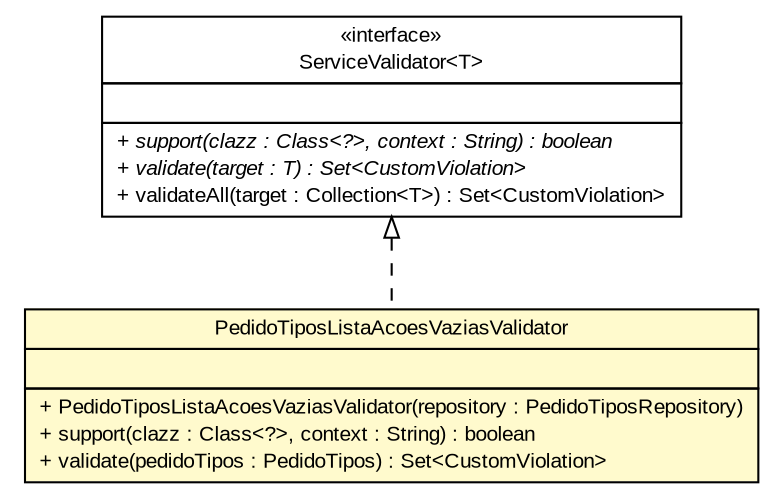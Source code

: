 #!/usr/local/bin/dot
#
# Class diagram 
# Generated by UMLGraph version R5_6 (http://www.umlgraph.org/)
#

digraph G {
	edge [fontname="arial",fontsize=10,labelfontname="arial",labelfontsize=10];
	node [fontname="arial",fontsize=10,shape=plaintext];
	nodesep=0.25;
	ranksep=0.5;
	// br.gov.to.sefaz.business.service.validation.ServiceValidator<T>
	c600755 [label=<<table title="br.gov.to.sefaz.business.service.validation.ServiceValidator" border="0" cellborder="1" cellspacing="0" cellpadding="2" port="p" href="../../../../../business/service/validation/ServiceValidator.html">
		<tr><td><table border="0" cellspacing="0" cellpadding="1">
<tr><td align="center" balign="center"> &#171;interface&#187; </td></tr>
<tr><td align="center" balign="center"> ServiceValidator&lt;T&gt; </td></tr>
		</table></td></tr>
		<tr><td><table border="0" cellspacing="0" cellpadding="1">
<tr><td align="left" balign="left">  </td></tr>
		</table></td></tr>
		<tr><td><table border="0" cellspacing="0" cellpadding="1">
<tr><td align="left" balign="left"><font face="arial italic" point-size="10.0"> + support(clazz : Class&lt;?&gt;, context : String) : boolean </font></td></tr>
<tr><td align="left" balign="left"><font face="arial italic" point-size="10.0"> + validate(target : T) : Set&lt;CustomViolation&gt; </font></td></tr>
<tr><td align="left" balign="left"> + validateAll(target : Collection&lt;T&gt;) : Set&lt;CustomViolation&gt; </td></tr>
		</table></td></tr>
		</table>>, URL="../../../../../business/service/validation/ServiceValidator.html", fontname="arial", fontcolor="black", fontsize=10.0];
	// br.gov.to.sefaz.arr.parametros.business.service.validator.PedidoTiposListaAcoesVaziasValidator
	c601129 [label=<<table title="br.gov.to.sefaz.arr.parametros.business.service.validator.PedidoTiposListaAcoesVaziasValidator" border="0" cellborder="1" cellspacing="0" cellpadding="2" port="p" bgcolor="lemonChiffon" href="./PedidoTiposListaAcoesVaziasValidator.html">
		<tr><td><table border="0" cellspacing="0" cellpadding="1">
<tr><td align="center" balign="center"> PedidoTiposListaAcoesVaziasValidator </td></tr>
		</table></td></tr>
		<tr><td><table border="0" cellspacing="0" cellpadding="1">
<tr><td align="left" balign="left">  </td></tr>
		</table></td></tr>
		<tr><td><table border="0" cellspacing="0" cellpadding="1">
<tr><td align="left" balign="left"> + PedidoTiposListaAcoesVaziasValidator(repository : PedidoTiposRepository) </td></tr>
<tr><td align="left" balign="left"> + support(clazz : Class&lt;?&gt;, context : String) : boolean </td></tr>
<tr><td align="left" balign="left"> + validate(pedidoTipos : PedidoTipos) : Set&lt;CustomViolation&gt; </td></tr>
		</table></td></tr>
		</table>>, URL="./PedidoTiposListaAcoesVaziasValidator.html", fontname="arial", fontcolor="black", fontsize=10.0];
	//br.gov.to.sefaz.arr.parametros.business.service.validator.PedidoTiposListaAcoesVaziasValidator implements br.gov.to.sefaz.business.service.validation.ServiceValidator<T>
	c600755:p -> c601129:p [dir=back,arrowtail=empty,style=dashed];
}

